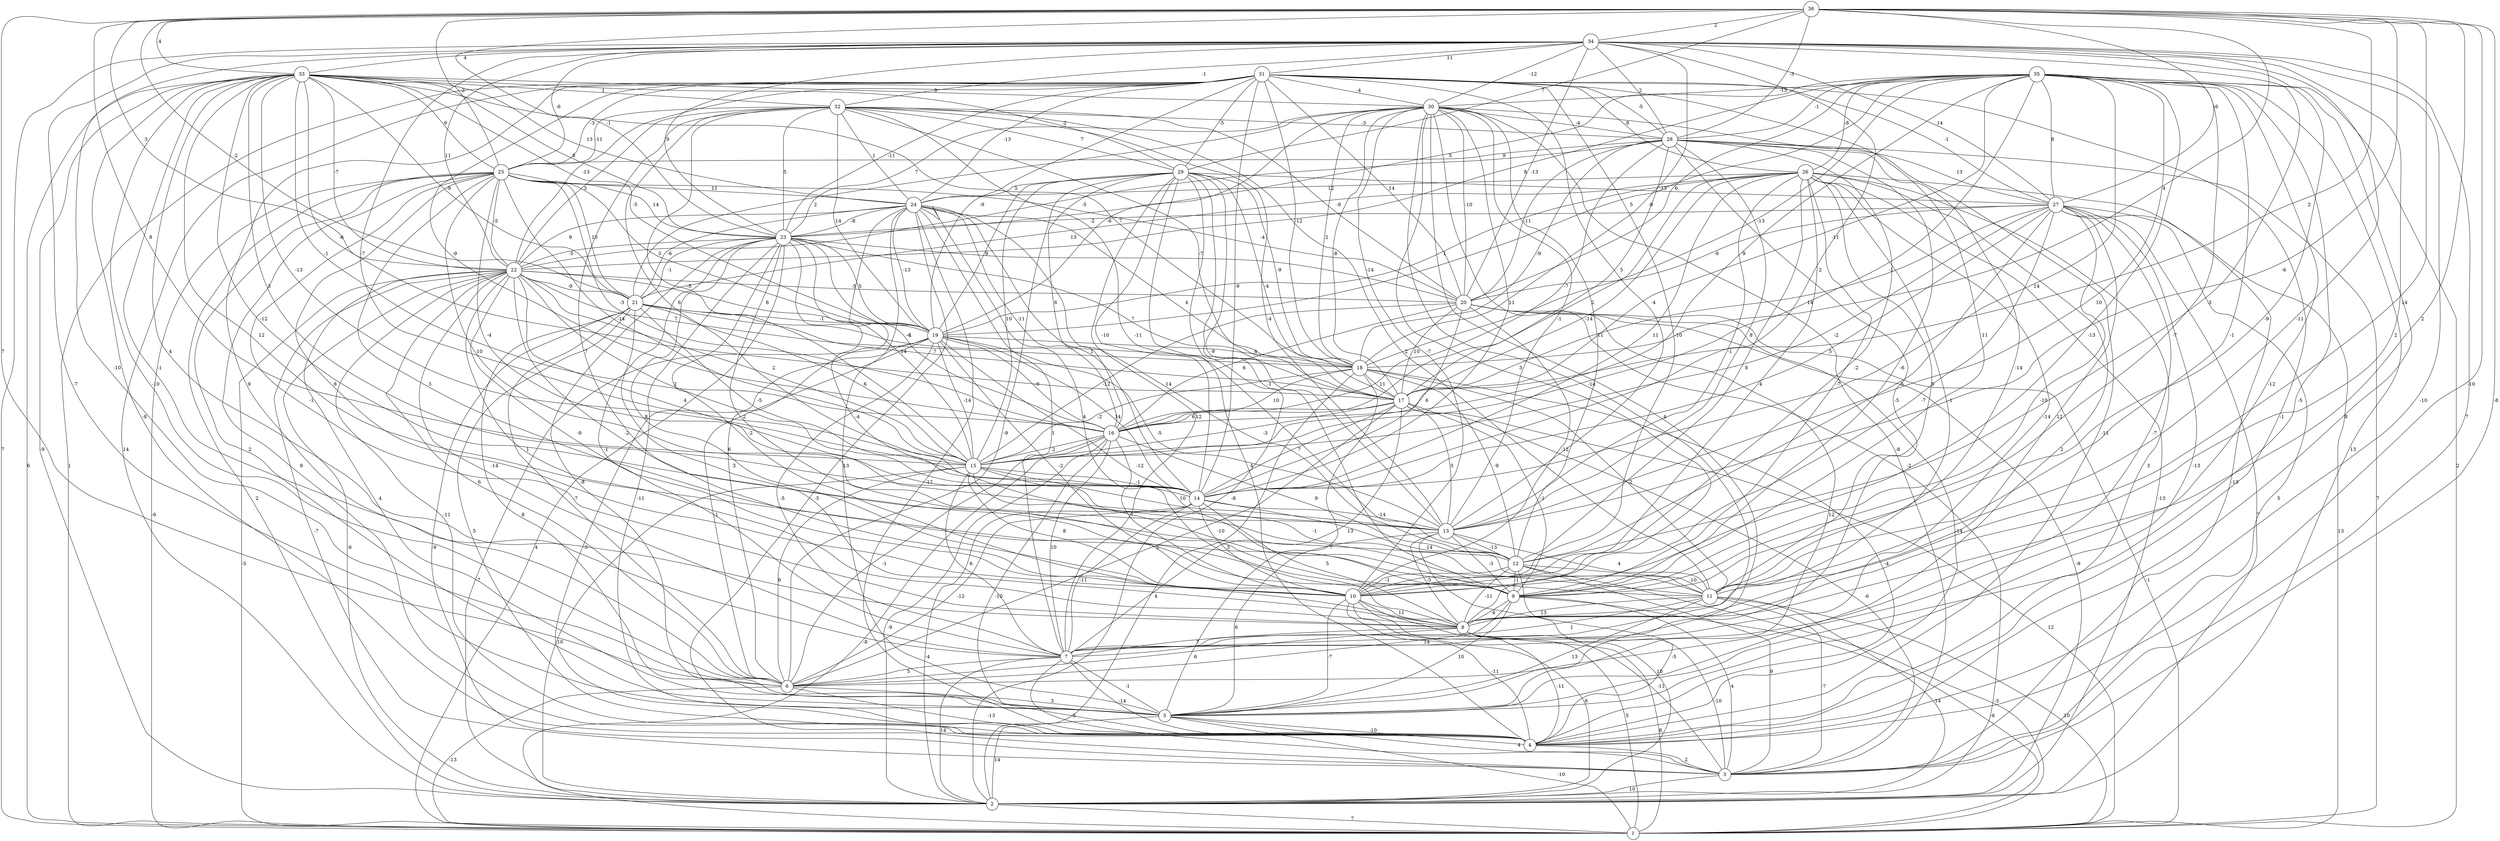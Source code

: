graph { 
	 fontname="Helvetica,Arial,sans-serif" 
	 node [shape = circle]; 
	 36 -- 3 [label = "-8"];
	 36 -- 4 [label = "-10"];
	 36 -- 6 [label = "7"];
	 36 -- 8 [label = "2"];
	 36 -- 11 [label = "14"];
	 36 -- 13 [label = "-6"];
	 36 -- 15 [label = "8"];
	 36 -- 17 [label = "2"];
	 36 -- 18 [label = "4"];
	 36 -- 21 [label = "-2"];
	 36 -- 22 [label = "3"];
	 36 -- 23 [label = "-1"];
	 36 -- 25 [label = "-2"];
	 36 -- 27 [label = "-6"];
	 36 -- 28 [label = "-3"];
	 36 -- 29 [label = "7"];
	 36 -- 33 [label = "4"];
	 36 -- 34 [label = "2"];
	 35 -- 1 [label = "2"];
	 35 -- 2 [label = "13"];
	 35 -- 4 [label = "8"];
	 35 -- 5 [label = "-5"];
	 35 -- 6 [label = "-12"];
	 35 -- 9 [label = "-7"];
	 35 -- 10 [label = "-13"];
	 35 -- 11 [label = "-1"];
	 35 -- 13 [label = "10"];
	 35 -- 14 [label = "14"];
	 35 -- 15 [label = "-1"];
	 35 -- 16 [label = "9"];
	 35 -- 17 [label = "-11"];
	 35 -- 18 [label = "-13"];
	 35 -- 19 [label = "5"];
	 35 -- 20 [label = "6"];
	 35 -- 22 [label = "8"];
	 35 -- 23 [label = "5"];
	 35 -- 26 [label = "-8"];
	 35 -- 27 [label = "8"];
	 35 -- 28 [label = "-1"];
	 35 -- 30 [label = "-13"];
	 34 -- 1 [label = "7"];
	 34 -- 3 [label = "7"];
	 34 -- 4 [label = "-10"];
	 34 -- 5 [label = "-7"];
	 34 -- 6 [label = "-10"];
	 34 -- 8 [label = "2"];
	 34 -- 9 [label = "-9"];
	 34 -- 11 [label = "-11"];
	 34 -- 12 [label = "3"];
	 34 -- 14 [label = "2"];
	 34 -- 15 [label = "-7"];
	 34 -- 18 [label = "-8"];
	 34 -- 20 [label = "-13"];
	 34 -- 22 [label = "11"];
	 34 -- 23 [label = "9"];
	 34 -- 25 [label = "-6"];
	 34 -- 27 [label = "14"];
	 34 -- 28 [label = "2"];
	 34 -- 30 [label = "-12"];
	 34 -- 31 [label = "11"];
	 34 -- 32 [label = "-1"];
	 34 -- 33 [label = "4"];
	 33 -- 1 [label = "6"];
	 33 -- 2 [label = "-9"];
	 33 -- 4 [label = "-8"];
	 33 -- 6 [label = "-10"];
	 33 -- 7 [label = "-1"];
	 33 -- 8 [label = "4"];
	 33 -- 11 [label = "12"];
	 33 -- 12 [label = "-12"];
	 33 -- 14 [label = "3"];
	 33 -- 15 [label = "-13"];
	 33 -- 16 [label = "-1"];
	 33 -- 17 [label = "-6"];
	 33 -- 18 [label = "7"];
	 33 -- 19 [label = "-5"];
	 33 -- 21 [label = "-9"];
	 33 -- 22 [label = "-7"];
	 33 -- 23 [label = "8"];
	 33 -- 24 [label = "13"];
	 33 -- 25 [label = "9"];
	 33 -- 29 [label = "-2"];
	 33 -- 30 [label = "3"];
	 33 -- 32 [label = "1"];
	 32 -- 10 [label = "7"];
	 32 -- 11 [label = "2"];
	 32 -- 12 [label = "-11"];
	 32 -- 13 [label = "-4"];
	 32 -- 14 [label = "6"];
	 32 -- 15 [label = "-5"];
	 32 -- 17 [label = "-7"];
	 32 -- 19 [label = "14"];
	 32 -- 20 [label = "-8"];
	 32 -- 22 [label = "3"];
	 32 -- 23 [label = "5"];
	 32 -- 24 [label = "1"];
	 32 -- 25 [label = "-11"];
	 32 -- 28 [label = "-3"];
	 32 -- 29 [label = "7"];
	 31 -- 1 [label = "1"];
	 31 -- 2 [label = "14"];
	 31 -- 4 [label = "-1"];
	 31 -- 6 [label = "9"];
	 31 -- 9 [label = "11"];
	 31 -- 10 [label = "-10"];
	 31 -- 13 [label = "-4"];
	 31 -- 14 [label = "-9"];
	 31 -- 16 [label = "-9"];
	 31 -- 18 [label = "-12"];
	 31 -- 19 [label = "-9"];
	 31 -- 20 [label = "14"];
	 31 -- 22 [label = "-13"];
	 31 -- 23 [label = "-11"];
	 31 -- 24 [label = "-13"];
	 31 -- 25 [label = "-3"];
	 31 -- 26 [label = "8"];
	 31 -- 27 [label = "-1"];
	 31 -- 28 [label = "-5"];
	 31 -- 29 [label = "-5"];
	 31 -- 30 [label = "-4"];
	 30 -- 2 [label = "-2"];
	 30 -- 3 [label = "-8"];
	 30 -- 4 [label = "-11"];
	 30 -- 5 [label = "4"];
	 30 -- 7 [label = "-14"];
	 30 -- 8 [label = "3"];
	 30 -- 10 [label = "-7"];
	 30 -- 12 [label = "11"];
	 30 -- 13 [label = "-1"];
	 30 -- 14 [label = "11"];
	 30 -- 17 [label = "-8"];
	 30 -- 18 [label = "2"];
	 30 -- 19 [label = "-6"];
	 30 -- 20 [label = "-10"];
	 30 -- 21 [label = "2"];
	 30 -- 23 [label = "7"];
	 30 -- 28 [label = "-4"];
	 29 -- 2 [label = "-8"];
	 29 -- 4 [label = "4"];
	 29 -- 6 [label = "-9"];
	 29 -- 7 [label = "12"];
	 29 -- 9 [label = "-1"];
	 29 -- 13 [label = "-9"];
	 29 -- 14 [label = "-10"];
	 29 -- 15 [label = "10"];
	 29 -- 16 [label = "6"];
	 29 -- 17 [label = "-4"];
	 29 -- 18 [label = "-9"];
	 29 -- 19 [label = "9"];
	 29 -- 24 [label = "5"];
	 29 -- 27 [label = "-13"];
	 28 -- 1 [label = "7"];
	 28 -- 7 [label = "-5"];
	 28 -- 9 [label = "-6"];
	 28 -- 10 [label = "-2"];
	 28 -- 11 [label = "-14"];
	 28 -- 13 [label = "8"];
	 28 -- 16 [label = "-7"];
	 28 -- 17 [label = "5"];
	 28 -- 18 [label = "-9"];
	 28 -- 20 [label = "-11"];
	 28 -- 22 [label = "-5"];
	 28 -- 25 [label = "9"];
	 28 -- 27 [label = "13"];
	 27 -- 1 [label = "13"];
	 27 -- 2 [label = "7"];
	 27 -- 3 [label = "5"];
	 27 -- 5 [label = "-13"];
	 27 -- 7 [label = "-7"];
	 27 -- 8 [label = "12"];
	 27 -- 9 [label = "-10"];
	 27 -- 10 [label = "-7"];
	 27 -- 12 [label = "-5"];
	 27 -- 14 [label = "5"];
	 27 -- 15 [label = "-2"];
	 27 -- 17 [label = "14"];
	 27 -- 20 [label = "-9"];
	 27 -- 23 [label = "-2"];
	 26 -- 2 [label = "-13"];
	 26 -- 3 [label = "-13"];
	 26 -- 4 [label = "3"];
	 26 -- 5 [label = "2"];
	 26 -- 7 [label = "-14"];
	 26 -- 8 [label = "-1"];
	 26 -- 9 [label = "-7"];
	 26 -- 10 [label = "4"];
	 26 -- 11 [label = "5"];
	 26 -- 12 [label = "8"];
	 26 -- 13 [label = "-1"];
	 26 -- 14 [label = "11"];
	 26 -- 15 [label = "-14"];
	 26 -- 16 [label = "2"];
	 26 -- 19 [label = "1"];
	 26 -- 21 [label = "13"];
	 26 -- 24 [label = "12"];
	 25 -- 1 [label = "-6"];
	 25 -- 2 [label = "2"];
	 25 -- 4 [label = "9"];
	 25 -- 5 [label = "2"];
	 25 -- 8 [label = "-1"];
	 25 -- 9 [label = "3"];
	 25 -- 10 [label = "8"];
	 25 -- 13 [label = "10"];
	 25 -- 14 [label = "-4"];
	 25 -- 15 [label = "-14"];
	 25 -- 16 [label = "-3"];
	 25 -- 19 [label = "3"];
	 25 -- 20 [label = "-4"];
	 25 -- 21 [label = "10"];
	 25 -- 22 [label = "-5"];
	 25 -- 23 [label = "14"];
	 25 -- 24 [label = "11"];
	 24 -- 3 [label = "-5"];
	 24 -- 4 [label = "-12"];
	 24 -- 5 [label = "13"];
	 24 -- 6 [label = "6"];
	 24 -- 7 [label = "1"];
	 24 -- 8 [label = "4"];
	 24 -- 12 [label = "14"];
	 24 -- 14 [label = "1"];
	 24 -- 16 [label = "-11"];
	 24 -- 17 [label = "4"];
	 24 -- 19 [label = "-13"];
	 24 -- 21 [label = "-6"];
	 24 -- 22 [label = "9"];
	 24 -- 23 [label = "-8"];
	 23 -- 1 [label = "4"];
	 23 -- 4 [label = "-11"];
	 23 -- 5 [label = "-8"];
	 23 -- 7 [label = "-1"];
	 23 -- 8 [label = "-2"];
	 23 -- 9 [label = "2"];
	 23 -- 10 [label = "8"];
	 23 -- 11 [label = "-4"];
	 23 -- 15 [label = "14"];
	 23 -- 16 [label = "1"];
	 23 -- 17 [label = "7"];
	 23 -- 19 [label = "5"];
	 23 -- 20 [label = "-14"];
	 23 -- 21 [label = "-1"];
	 23 -- 22 [label = "-5"];
	 22 -- 1 [label = "-5"];
	 22 -- 2 [label = "-6"];
	 22 -- 3 [label = "-7"];
	 22 -- 4 [label = "-11"];
	 22 -- 5 [label = "4"];
	 22 -- 6 [label = "6"];
	 22 -- 7 [label = "-14"];
	 22 -- 8 [label = "1"];
	 22 -- 9 [label = "-2"];
	 22 -- 10 [label = "-9"];
	 22 -- 13 [label = "4"];
	 22 -- 14 [label = "2"];
	 22 -- 15 [label = "2"];
	 22 -- 18 [label = "7"];
	 22 -- 19 [label = "8"];
	 22 -- 20 [label = "-5"];
	 22 -- 21 [label = "-9"];
	 21 -- 3 [label = "-9"];
	 21 -- 4 [label = "5"];
	 21 -- 5 [label = "8"];
	 21 -- 6 [label = "-7"];
	 21 -- 8 [label = "3"];
	 21 -- 14 [label = "-5"];
	 21 -- 15 [label = "6"];
	 21 -- 17 [label = "7"];
	 21 -- 18 [label = "-4"];
	 21 -- 19 [label = "-1"];
	 20 -- 1 [label = "-1"];
	 20 -- 2 [label = "-8"];
	 20 -- 4 [label = "-14"];
	 20 -- 5 [label = "12"];
	 20 -- 10 [label = "-12"];
	 20 -- 14 [label = "6"];
	 20 -- 15 [label = "-12"];
	 20 -- 16 [label = "6"];
	 20 -- 17 [label = "10"];
	 19 -- 2 [label = "-7"];
	 19 -- 4 [label = "-3"];
	 19 -- 6 [label = "-1"];
	 19 -- 7 [label = "-5"];
	 19 -- 9 [label = "-12"];
	 19 -- 10 [label = "-2"];
	 19 -- 13 [label = "-5"];
	 19 -- 14 [label = "14"];
	 19 -- 15 [label = "-14"];
	 19 -- 16 [label = "-9"];
	 19 -- 18 [label = "4"];
	 18 -- 2 [label = "4"];
	 18 -- 4 [label = "-4"];
	 18 -- 5 [label = "7"];
	 18 -- 11 [label = "2"];
	 18 -- 12 [label = "-9"];
	 18 -- 15 [label = "-2"];
	 18 -- 16 [label = "10"];
	 18 -- 17 [label = "11"];
	 17 -- 1 [label = "12"];
	 17 -- 3 [label = "-6"];
	 17 -- 6 [label = "2"];
	 17 -- 7 [label = "13"];
	 17 -- 9 [label = "-1"];
	 17 -- 13 [label = "5"];
	 17 -- 14 [label = "7"];
	 17 -- 15 [label = "-3"];
	 17 -- 16 [label = "6"];
	 16 -- 1 [label = "-8"];
	 16 -- 2 [label = "-9"];
	 16 -- 4 [label = "-10"];
	 16 -- 6 [label = "-1"];
	 16 -- 7 [label = "10"];
	 16 -- 10 [label = "7"];
	 16 -- 12 [label = "9"];
	 16 -- 15 [label = "2"];
	 15 -- 2 [label = "10"];
	 15 -- 6 [label = "6"];
	 15 -- 7 [label = "6"];
	 15 -- 9 [label = "-10"];
	 15 -- 10 [label = "8"];
	 15 -- 11 [label = "-1"];
	 15 -- 13 [label = "10"];
	 15 -- 14 [label = "-1"];
	 14 -- 2 [label = "-4"];
	 14 -- 6 [label = "-12"];
	 14 -- 7 [label = "-11"];
	 14 -- 8 [label = "5"];
	 14 -- 10 [label = "3"];
	 14 -- 11 [label = "14"];
	 14 -- 13 [label = "-14"];
	 13 -- 2 [label = "10"];
	 13 -- 5 [label = "6"];
	 13 -- 8 [label = "-3"];
	 13 -- 9 [label = "-3"];
	 13 -- 11 [label = "4"];
	 13 -- 12 [label = "-13"];
	 12 -- 1 [label = "-3"];
	 12 -- 3 [label = "9"];
	 12 -- 4 [label = "-5"];
	 12 -- 8 [label = "-11"];
	 12 -- 9 [label = "-1"];
	 12 -- 10 [label = "-1"];
	 12 -- 11 [label = "-10"];
	 11 -- 1 [label = "10"];
	 11 -- 2 [label = "14"];
	 11 -- 3 [label = "-7"];
	 11 -- 5 [label = "13"];
	 11 -- 7 [label = "1"];
	 11 -- 8 [label = "13"];
	 10 -- 1 [label = "5"];
	 10 -- 2 [label = "6"];
	 10 -- 3 [label = "-11"];
	 10 -- 4 [label = "-11"];
	 10 -- 5 [label = "-7"];
	 10 -- 8 [label = "11"];
	 9 -- 1 [label = "-6"];
	 9 -- 3 [label = "4"];
	 9 -- 5 [label = "10"];
	 9 -- 6 [label = "14"];
	 9 -- 8 [label = "4"];
	 8 -- 1 [label = "8"];
	 8 -- 3 [label = "-10"];
	 8 -- 4 [label = "-11"];
	 8 -- 6 [label = "6"];
	 8 -- 7 [label = "7"];
	 7 -- 2 [label = "14"];
	 7 -- 3 [label = "5"];
	 7 -- 4 [label = "-14"];
	 7 -- 5 [label = "-1"];
	 7 -- 6 [label = "5"];
	 6 -- 1 [label = "-13"];
	 6 -- 4 [label = "-13"];
	 6 -- 5 [label = "3"];
	 5 -- 1 [label = "-10"];
	 5 -- 2 [label = "14"];
	 5 -- 3 [label = "4"];
	 5 -- 4 [label = "-10"];
	 4 -- 3 [label = "2"];
	 3 -- 2 [label = "10"];
	 2 -- 1 [label = "7"];
	 1;
	 2;
	 3;
	 4;
	 5;
	 6;
	 7;
	 8;
	 9;
	 10;
	 11;
	 12;
	 13;
	 14;
	 15;
	 16;
	 17;
	 18;
	 19;
	 20;
	 21;
	 22;
	 23;
	 24;
	 25;
	 26;
	 27;
	 28;
	 29;
	 30;
	 31;
	 32;
	 33;
	 34;
	 35;
	 36;
}
